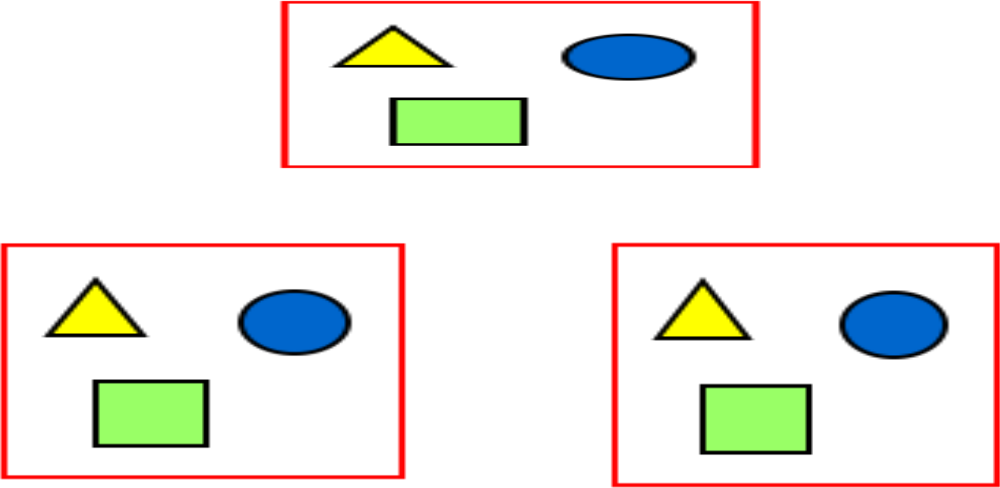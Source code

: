 <?xml version="1.0" encoding="UTF-8"?>
<dia:diagram xmlns:dia="http://www.lysator.liu.se/~alla/dia/">
  <dia:layer name="Background" visible="true" active="true">
    <dia:object type="Standard - Image" version="0" id="O0">
      <dia:attribute name="obj_pos">
        <dia:point val="18.7,3"/>
      </dia:attribute>
      <dia:attribute name="obj_bb">
        <dia:rectangle val="18.65,2.95;42.681,11.4"/>
      </dia:attribute>
      <dia:attribute name="elem_corner">
        <dia:point val="18.7,3"/>
      </dia:attribute>
      <dia:attribute name="elem_width">
        <dia:real val="23.931"/>
      </dia:attribute>
      <dia:attribute name="elem_height">
        <dia:real val="8.35"/>
      </dia:attribute>
      <dia:attribute name="draw_border">
        <dia:boolean val="false"/>
      </dia:attribute>
      <dia:attribute name="keep_aspect">
        <dia:boolean val="true"/>
      </dia:attribute>
      <dia:attribute name="file">
        <dia:string>#c_impl.jpg#</dia:string>
      </dia:attribute>
    </dia:object>
    <dia:object type="Standard - Image" version="0" id="O1">
      <dia:attribute name="obj_pos">
        <dia:point val="4.7,15.117"/>
      </dia:attribute>
      <dia:attribute name="obj_bb">
        <dia:rectangle val="4.65,15.067;24.954,26.95"/>
      </dia:attribute>
      <dia:attribute name="elem_corner">
        <dia:point val="4.7,15.117"/>
      </dia:attribute>
      <dia:attribute name="elem_width">
        <dia:real val="20.204"/>
      </dia:attribute>
      <dia:attribute name="elem_height">
        <dia:real val="11.783"/>
      </dia:attribute>
      <dia:attribute name="draw_border">
        <dia:boolean val="false"/>
      </dia:attribute>
      <dia:attribute name="keep_aspect">
        <dia:boolean val="false"/>
      </dia:attribute>
      <dia:attribute name="file">
        <dia:string>#vbx_impl.jpg#</dia:string>
      </dia:attribute>
    </dia:object>
    <dia:object type="Standard - Image" version="0" id="O2">
      <dia:attribute name="obj_pos">
        <dia:point val="35.241,15.1"/>
      </dia:attribute>
      <dia:attribute name="obj_bb">
        <dia:rectangle val="35.191,15.05;54.7,27.351"/>
      </dia:attribute>
      <dia:attribute name="elem_corner">
        <dia:point val="35.241,15.1"/>
      </dia:attribute>
      <dia:attribute name="elem_width">
        <dia:real val="19.409"/>
      </dia:attribute>
      <dia:attribute name="elem_height">
        <dia:real val="12.201"/>
      </dia:attribute>
      <dia:attribute name="draw_border">
        <dia:boolean val="false"/>
      </dia:attribute>
      <dia:attribute name="keep_aspect">
        <dia:boolean val="true"/>
      </dia:attribute>
      <dia:attribute name="file">
        <dia:string>#cl_impl.jpg#</dia:string>
      </dia:attribute>
    </dia:object>
  </dia:layer>
</dia:diagram>
